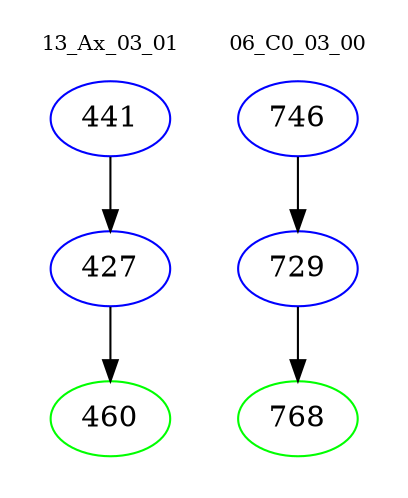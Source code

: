 digraph{
subgraph cluster_0 {
color = white
label = "13_Ax_03_01";
fontsize=10;
T0_441 [label="441", color="blue"]
T0_441 -> T0_427 [color="black"]
T0_427 [label="427", color="blue"]
T0_427 -> T0_460 [color="black"]
T0_460 [label="460", color="green"]
}
subgraph cluster_1 {
color = white
label = "06_C0_03_00";
fontsize=10;
T1_746 [label="746", color="blue"]
T1_746 -> T1_729 [color="black"]
T1_729 [label="729", color="blue"]
T1_729 -> T1_768 [color="black"]
T1_768 [label="768", color="green"]
}
}
